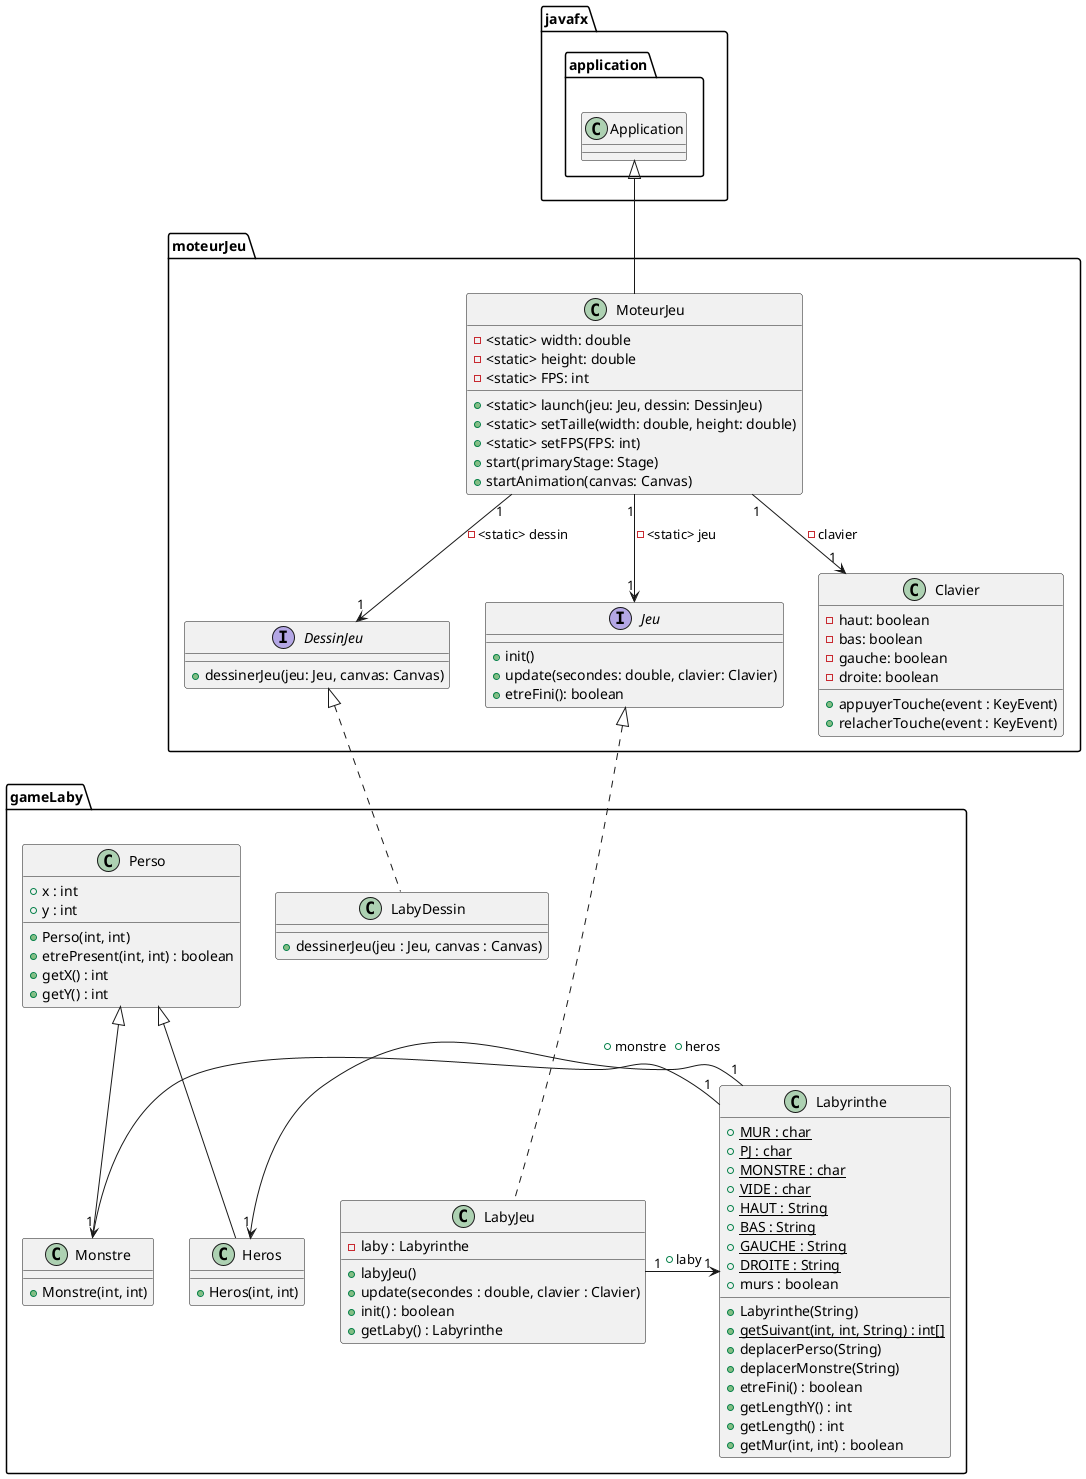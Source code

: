 @startuml

package javafx.application{
class Application{
}
}


package moteurJeu{

class MoteurJeu{
- <static> width: double
- <static> height: double
- <static> FPS: int
+ <static> launch(jeu: Jeu, dessin: DessinJeu)
+ <static> setTaille(width: double, height: double)
+ <static> setFPS(FPS: int)
+ start(primaryStage: Stage)
+ startAnimation(canvas: Canvas)
}

Application <|-- MoteurJeu



interface Jeu{
+ init()
+ update(secondes: double, clavier: Clavier)
+ etreFini(): boolean
}

MoteurJeu "1" --> "1" Jeu : - <static> jeu


interface DessinJeu{
+ dessinerJeu(jeu: Jeu, canvas: Canvas)
}

MoteurJeu "1" --> "1" DessinJeu : - <static> dessin

class Clavier{
- haut: boolean
- bas: boolean
- gauche: boolean
- droite: boolean
+ appuyerTouche(event : KeyEvent)
+ relacherTouche(event : KeyEvent)
}

MoteurJeu "1" --> "1" Clavier : - clavier
}

package gameLaby{

class LabyJeu{
- laby : Labyrinthe
+ labyJeu()
+ update(secondes : double, clavier : Clavier)
+ init() : boolean
+ getLaby() : Labyrinthe
}
Jeu <|.. LabyJeu

class LabyDessin{
+ dessinerJeu(jeu : Jeu, canvas : Canvas)



}

class Labyrinthe{
    + {static} MUR : char
    + {static} PJ : char
    + {static} MONSTRE : char
    + {static} VIDE : char
    + {static} HAUT : String
    + {static} BAS : String
    + {static} GAUCHE : String
    + {static} DROITE : String
    + murs : boolean

    + Labyrinthe(String)
    + {static} getSuivant(int, int, String) : int[]
    + deplacerPerso(String)
    + deplacerMonstre(String)
    + etreFini() : boolean
    + getLengthY() : int
    + getLength() : int
    + getMur(int, int) : boolean
}

class Perso{
    + x : int
    + y : int
    + Perso(int, int)
    + etrePresent(int, int) : boolean
    + getX() : int
    + getY() : int
}

class Monstre{
    + Monstre(int, int)
}

class Heros{
    + Heros(int, int)
}
Labyrinthe "1" -> "1" Heros: + heros
Labyrinthe "1" -> "1" Monstre : + monstre
LabyJeu "1" -> "1" Labyrinthe : + laby

Perso <|-- Monstre
Perso <|-- Heros
DessinJeu <|.. LabyDessin



}


@enduml
